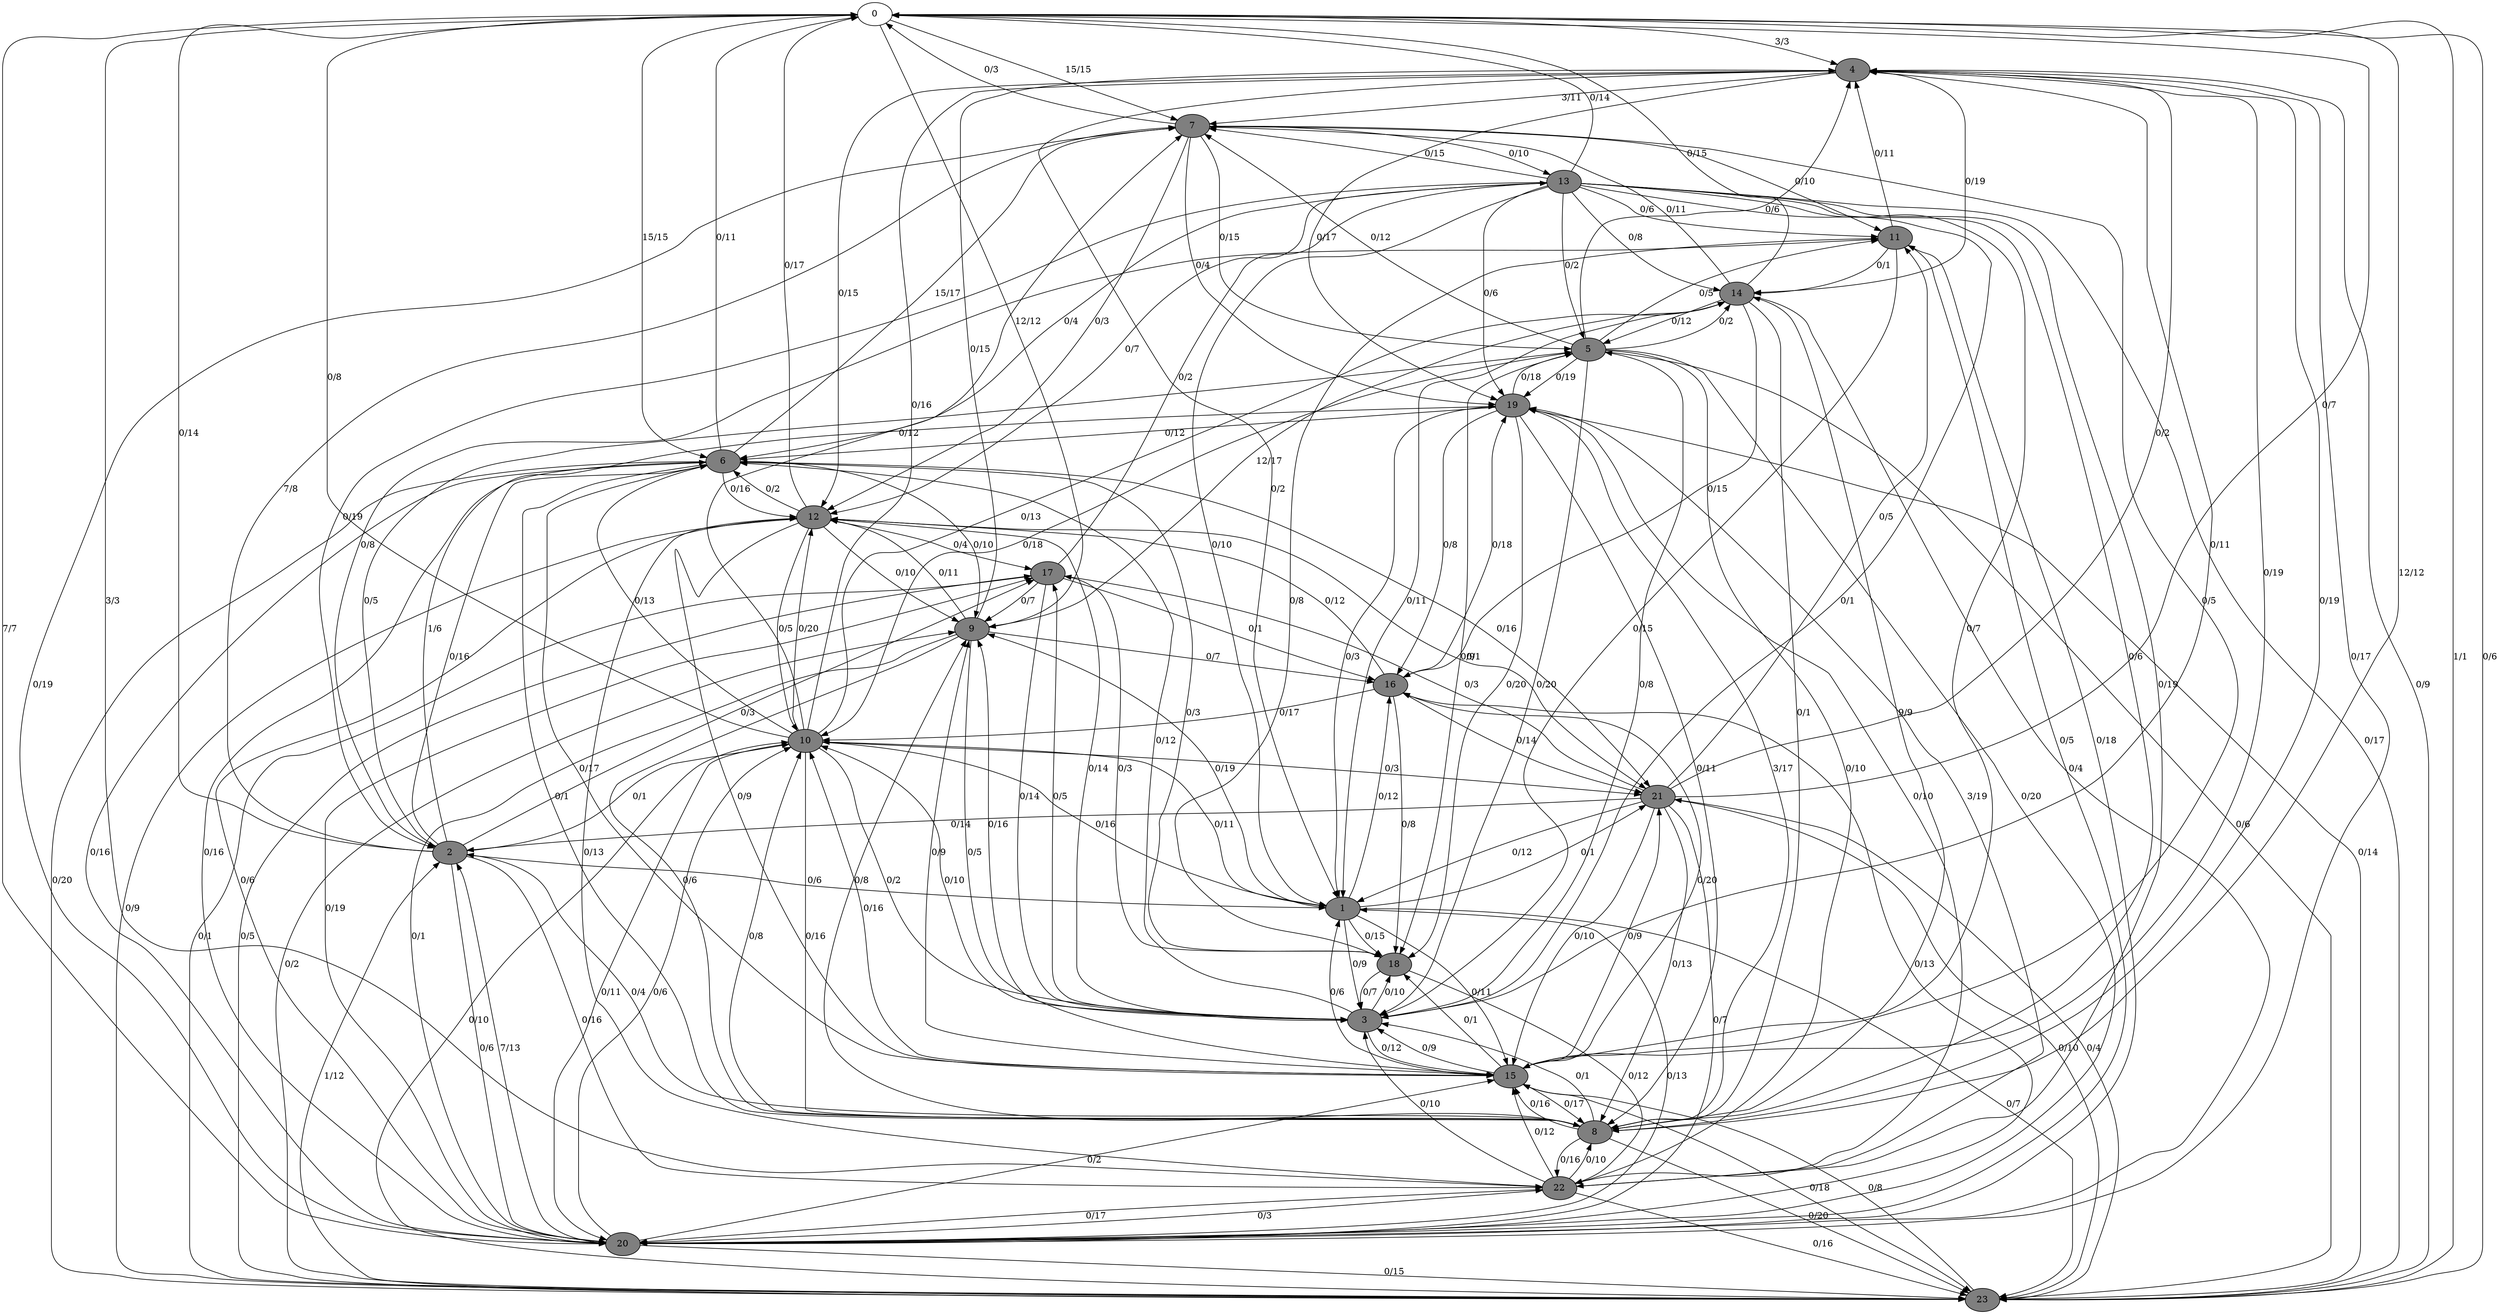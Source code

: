 digraph G {
	0[style=filled fillcolor=grey100];
	0->4[label ="3/3"] ;
	0->6[label ="15/15"] ;
	0->7[label ="15/15"] ;
	0->8[label ="12/12"] ;
	0->9[label ="12/12"] ;
	0->20[label ="7/7"] ;
	0->22[label ="3/3"] ;
	0->23[label ="1/1"] ;
	1[style=filled fillcolor=grey50];
	1->3[label ="0/9"] ;
	1->9[label ="0/19"] ;
	1->10[label ="0/11"] ;
	1->15[label ="0/11"] ;
	1->16[label ="0/12"] ;
	1->18[label ="0/15"] ;
	1->21[label ="0/1"] ;
	1->23[label ="0/7"] ;
	2[style=filled fillcolor=grey50];
	2->0[label ="0/14"] ;
	2->1[label ="0/6"] ;
	2->5[label ="0/5"] ;
	2->6[label ="0/16"] ;
	2->7[label ="7/8"] ;
	2->10[label ="0/1"] ;
	2->17[label ="0/3"] ;
	2->19[label ="1/6"] ;
	2->20[label ="0/6"] ;
	2->22[label ="0/16"] ;
	3[style=filled fillcolor=grey50];
	3->4[label ="0/11"] ;
	3->5[label ="0/8"] ;
	3->6[label ="0/12"] ;
	3->9[label ="0/16"] ;
	3->10[label ="0/10"] ;
	3->15[label ="0/12"] ;
	3->17[label ="0/5"] ;
	3->18[label ="0/10"] ;
	4[style=filled fillcolor=grey50];
	4->1[label ="0/2"] ;
	4->7[label ="3/11"] ;
	4->12[label ="0/15"] ;
	4->14[label ="0/19"] ;
	4->19[label ="0/17"] ;
	5[style=filled fillcolor=grey50];
	5->3[label ="0/20"] ;
	5->4[label ="0/6"] ;
	5->7[label ="0/12"] ;
	5->10[label ="0/18"] ;
	5->11[label ="0/5"] ;
	5->14[label ="0/2"] ;
	5->18[label ="0/9"] ;
	5->19[label ="0/19"] ;
	5->20[label ="0/20"] ;
	5->22[label ="0/10"] ;
	5->23[label ="0/6"] ;
	6[style=filled fillcolor=grey50];
	6->0[label ="0/11"] ;
	6->7[label ="15/17"] ;
	6->8[label ="0/1"] ;
	6->9[label ="0/10"] ;
	6->12[label ="0/16"] ;
	6->15[label ="0/17"] ;
	6->20[label ="0/16"] ;
	6->21[label ="0/16"] ;
	6->23[label ="0/20"] ;
	7[style=filled fillcolor=grey50];
	7->0[label ="0/3"] ;
	7->5[label ="0/15"] ;
	7->11[label ="0/10"] ;
	7->12[label ="0/3"] ;
	7->13[label ="0/10"] ;
	7->15[label ="0/5"] ;
	7->19[label ="0/4"] ;
	7->20[label ="0/19"] ;
	8[style=filled fillcolor=grey50];
	8->2[label ="0/4"] ;
	8->3[label ="0/1"] ;
	8->4[label ="0/19"] ;
	8->9[label ="0/8"] ;
	8->10[label ="0/8"] ;
	8->14[label ="9/9"] ;
	8->15[label ="0/16"] ;
	8->19[label ="3/17"] ;
	8->22[label ="0/16"] ;
	8->23[label ="0/20"] ;
	9[style=filled fillcolor=grey50];
	9->4[label ="0/15"] ;
	9->8[label ="0/6"] ;
	9->12[label ="0/11"] ;
	9->14[label ="12/17"] ;
	9->15[label ="0/5"] ;
	9->16[label ="0/7"] ;
	9->20[label ="0/1"] ;
	10[style=filled fillcolor=grey50];
	10->0[label ="0/8"] ;
	10->1[label ="0/16"] ;
	10->3[label ="0/2"] ;
	10->4[label ="0/16"] ;
	10->6[label ="0/13"] ;
	10->7[label ="0/12"] ;
	10->8[label ="0/16"] ;
	10->12[label ="0/20"] ;
	10->14[label ="0/13"] ;
	10->20[label ="0/11"] ;
	10->21[label ="0/3"] ;
	11[style=filled fillcolor=grey50];
	11->2[label ="0/8"] ;
	11->3[label ="0/15"] ;
	11->4[label ="0/11"] ;
	11->14[label ="0/1"] ;
	11->20[label ="0/5"] ;
	12[style=filled fillcolor=grey50];
	12->0[label ="0/17"] ;
	12->3[label ="0/14"] ;
	12->6[label ="0/2"] ;
	12->9[label ="0/10"] ;
	12->10[label ="0/5"] ;
	12->15[label ="0/9"] ;
	12->17[label ="0/4"] ;
	12->21[label ="0/1"] ;
	12->23[label ="0/9"] ;
	13[style=filled fillcolor=grey50];
	13->0[label ="0/14"] ;
	13->1[label ="0/10"] ;
	13->2[label ="0/19"] ;
	13->3[label ="0/1"] ;
	13->5[label ="0/2"] ;
	13->6[label ="0/4"] ;
	13->7[label ="0/15"] ;
	13->8[label ="0/6"] ;
	13->11[label ="0/6"] ;
	13->12[label ="0/7"] ;
	13->14[label ="0/8"] ;
	13->15[label ="0/7"] ;
	13->19[label ="0/6"] ;
	13->22[label ="0/19"] ;
	13->23[label ="0/17"] ;
	14[style=filled fillcolor=grey50];
	14->0[label ="0/15"] ;
	14->1[label ="0/11"] ;
	14->5[label ="0/12"] ;
	14->7[label ="0/11"] ;
	14->8[label ="0/1"] ;
	14->16[label ="0/15"] ;
	14->20[label ="0/4"] ;
	15[style=filled fillcolor=grey50];
	15->1[label ="0/6"] ;
	15->3[label ="0/9"] ;
	15->4[label ="0/19"] ;
	15->8[label ="0/17"] ;
	15->9[label ="0/9"] ;
	15->10[label ="0/16"] ;
	15->16[label ="0/20"] ;
	15->18[label ="0/1"] ;
	15->21[label ="0/9"] ;
	15->23[label ="0/18"] ;
	16[style=filled fillcolor=grey50];
	16->10[label ="0/17"] ;
	16->12[label ="0/12"] ;
	16->18[label ="0/8"] ;
	16->19[label ="0/18"] ;
	16->21[label ="0/14"] ;
	17[style=filled fillcolor=grey50];
	17->3[label ="0/14"] ;
	17->9[label ="0/7"] ;
	17->13[label ="0/2"] ;
	17->16[label ="0/1"] ;
	17->18[label ="0/3"] ;
	17->23[label ="0/1"] ;
	18[style=filled fillcolor=grey50];
	18->3[label ="0/7"] ;
	18->6[label ="0/3"] ;
	18->11[label ="0/8"] ;
	18->22[label ="0/12"] ;
	19[style=filled fillcolor=grey50];
	19->1[label ="0/3"] ;
	19->5[label ="0/18"] ;
	19->6[label ="0/12"] ;
	19->8[label ="0/11"] ;
	19->16[label ="0/8"] ;
	19->18[label ="0/20"] ;
	19->22[label ="0/10"] ;
	19->23[label ="0/14"] ;
	20[style=filled fillcolor=grey50];
	20->1[label ="0/13"] ;
	20->2[label ="7/13"] ;
	20->4[label ="0/17"] ;
	20->6[label ="0/16"] ;
	20->10[label ="0/6"] ;
	20->11[label ="0/18"] ;
	20->12[label ="0/6"] ;
	20->15[label ="0/2"] ;
	20->16[label ="0/13"] ;
	20->17[label ="0/19"] ;
	20->22[label ="0/3"] ;
	20->23[label ="0/15"] ;
	21[style=filled fillcolor=grey50];
	21->0[label ="0/7"] ;
	21->1[label ="0/12"] ;
	21->2[label ="0/14"] ;
	21->4[label ="0/2"] ;
	21->8[label ="0/13"] ;
	21->11[label ="0/5"] ;
	21->15[label ="0/10"] ;
	21->17[label ="0/3"] ;
	21->20[label ="0/7"] ;
	21->23[label ="0/10"] ;
	22[style=filled fillcolor=grey50];
	22->3[label ="0/10"] ;
	22->8[label ="0/10"] ;
	22->12[label ="0/13"] ;
	22->15[label ="0/12"] ;
	22->19[label ="3/19"] ;
	22->20[label ="0/17"] ;
	22->23[label ="0/16"] ;
	23[style=filled fillcolor=grey50];
	23->0[label ="0/6"] ;
	23->2[label ="1/12"] ;
	23->4[label ="0/9"] ;
	23->9[label ="0/2"] ;
	23->10[label ="0/10"] ;
	23->15[label ="0/8"] ;
	23->17[label ="0/5"] ;
	23->21[label ="0/4"] ;
}
